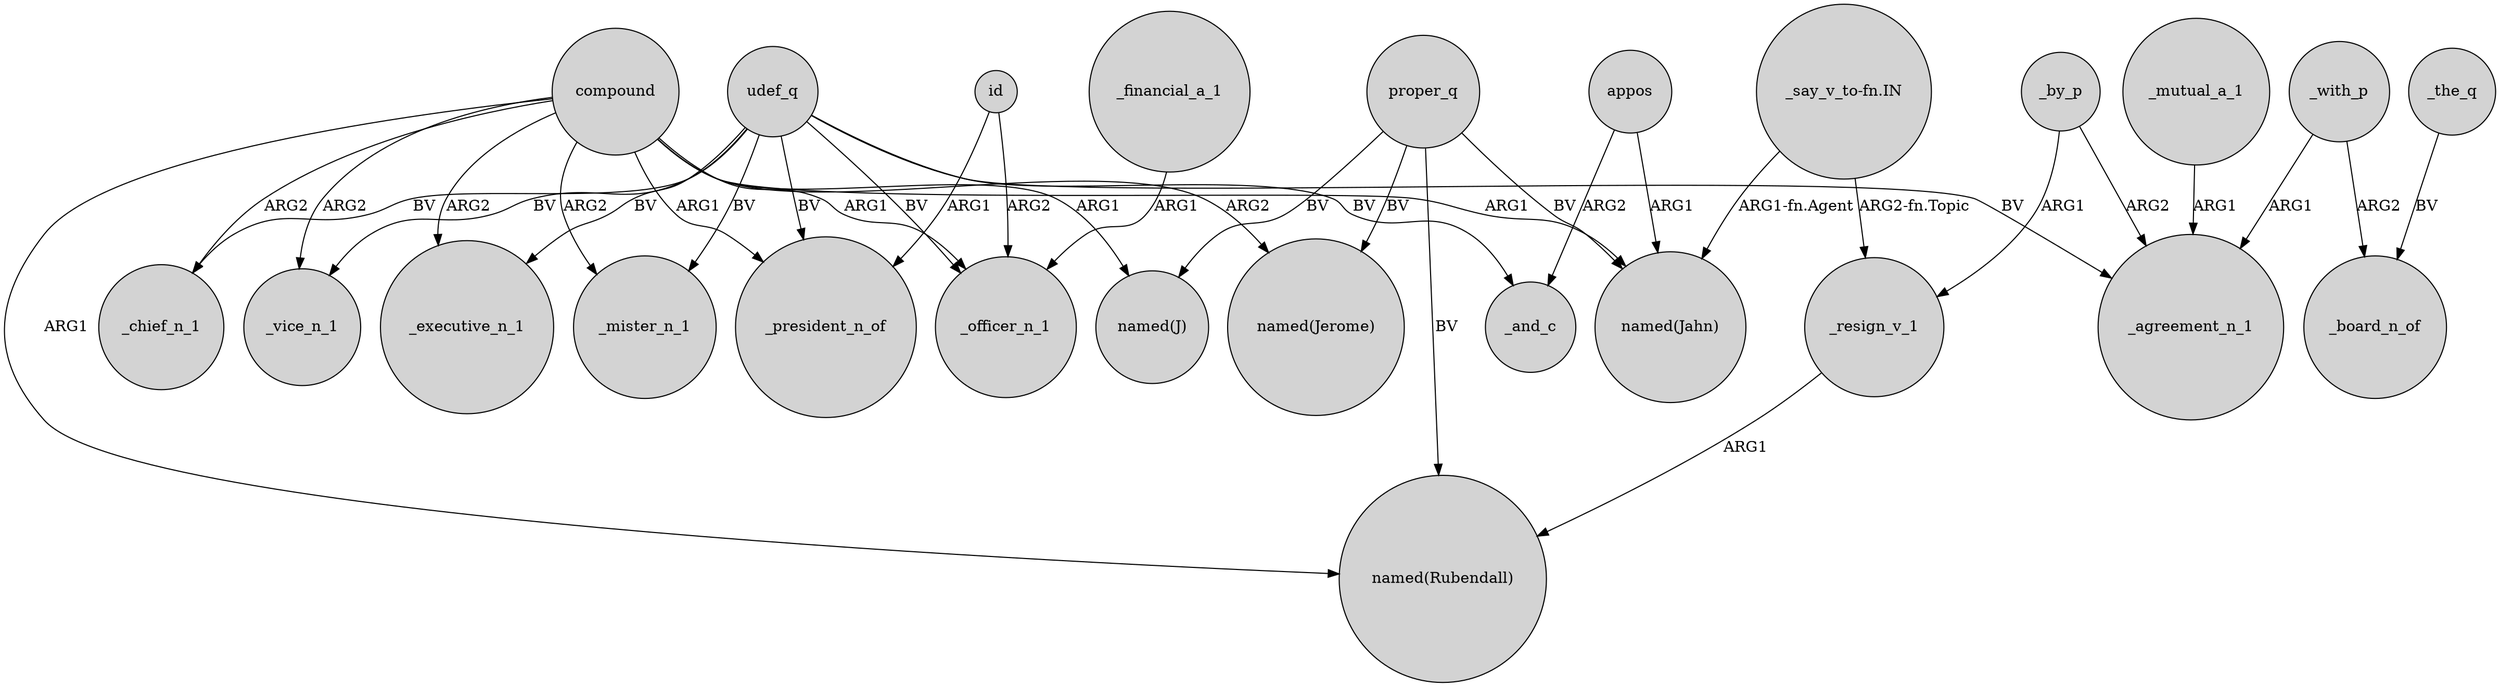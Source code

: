 digraph {
	node [shape=circle style=filled]
	compound -> _vice_n_1 [label=ARG2]
	"_say_v_to-fn.IN" -> "named(Jahn)" [label="ARG1-fn.Agent"]
	udef_q -> _executive_n_1 [label=BV]
	compound -> "named(Jerome)" [label=ARG2]
	_by_p -> _resign_v_1 [label=ARG1]
	compound -> _mister_n_1 [label=ARG2]
	"_say_v_to-fn.IN" -> _resign_v_1 [label="ARG2-fn.Topic"]
	id -> _president_n_of [label=ARG1]
	udef_q -> _mister_n_1 [label=BV]
	proper_q -> "named(J)" [label=BV]
	udef_q -> _vice_n_1 [label=BV]
	_by_p -> _agreement_n_1 [label=ARG2]
	compound -> _chief_n_1 [label=ARG2]
	proper_q -> "named(Rubendall)" [label=BV]
	appos -> "named(Jahn)" [label=ARG1]
	compound -> _officer_n_1 [label=ARG1]
	compound -> "named(Rubendall)" [label=ARG1]
	udef_q -> _agreement_n_1 [label=BV]
	_resign_v_1 -> "named(Rubendall)" [label=ARG1]
	appos -> _and_c [label=ARG2]
	udef_q -> _president_n_of [label=BV]
	id -> _officer_n_1 [label=ARG2]
	compound -> _president_n_of [label=ARG1]
	udef_q -> _chief_n_1 [label=BV]
	proper_q -> "named(Jerome)" [label=BV]
	_with_p -> _board_n_of [label=ARG2]
	_the_q -> _board_n_of [label=BV]
	udef_q -> _officer_n_1 [label=BV]
	compound -> "named(Jahn)" [label=ARG1]
	_with_p -> _agreement_n_1 [label=ARG1]
	_mutual_a_1 -> _agreement_n_1 [label=ARG1]
	udef_q -> _and_c [label=BV]
	compound -> _executive_n_1 [label=ARG2]
	_financial_a_1 -> _officer_n_1 [label=ARG1]
	proper_q -> "named(Jahn)" [label=BV]
	compound -> "named(J)" [label=ARG1]
}
